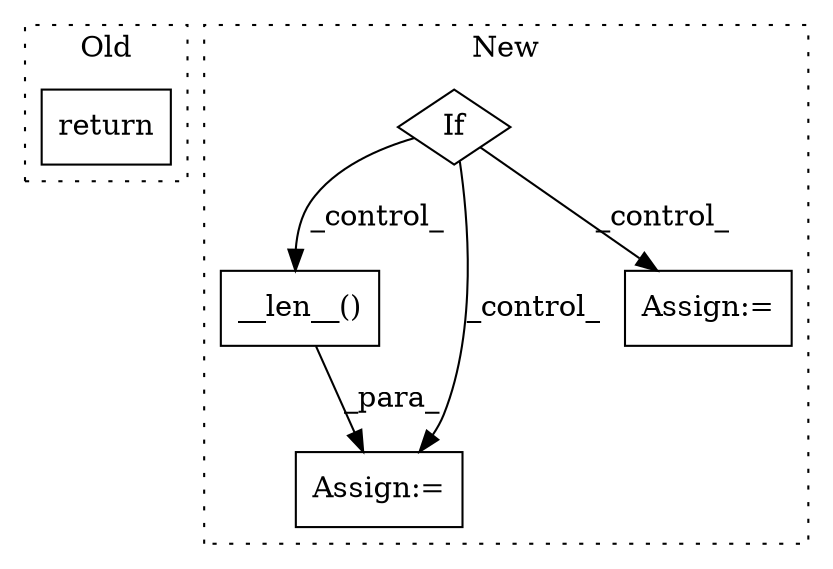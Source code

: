 digraph G {
subgraph cluster0 {
1 [label="return" a="93" s="1360" l="7" shape="box"];
label = "Old";
style="dotted";
}
subgraph cluster1 {
2 [label="__len__()" a="75" s="1213" l="11" shape="box"];
3 [label="If" a="96" s="1138" l="3" shape="diamond"];
4 [label="Assign:=" a="68" s="1201" l="3" shape="box"];
5 [label="Assign:=" a="68" s="1288" l="3" shape="box"];
label = "New";
style="dotted";
}
2 -> 4 [label="_para_"];
3 -> 5 [label="_control_"];
3 -> 2 [label="_control_"];
3 -> 4 [label="_control_"];
}